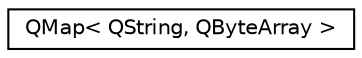 digraph "类继承关系图"
{
  edge [fontname="Helvetica",fontsize="10",labelfontname="Helvetica",labelfontsize="10"];
  node [fontname="Helvetica",fontsize="10",shape=record];
  rankdir="LR";
  Node0 [label="QMap\< QString, QByteArray \>",height=0.2,width=0.4,color="black", fillcolor="white", style="filled",URL="$class_q_map.html"];
}
